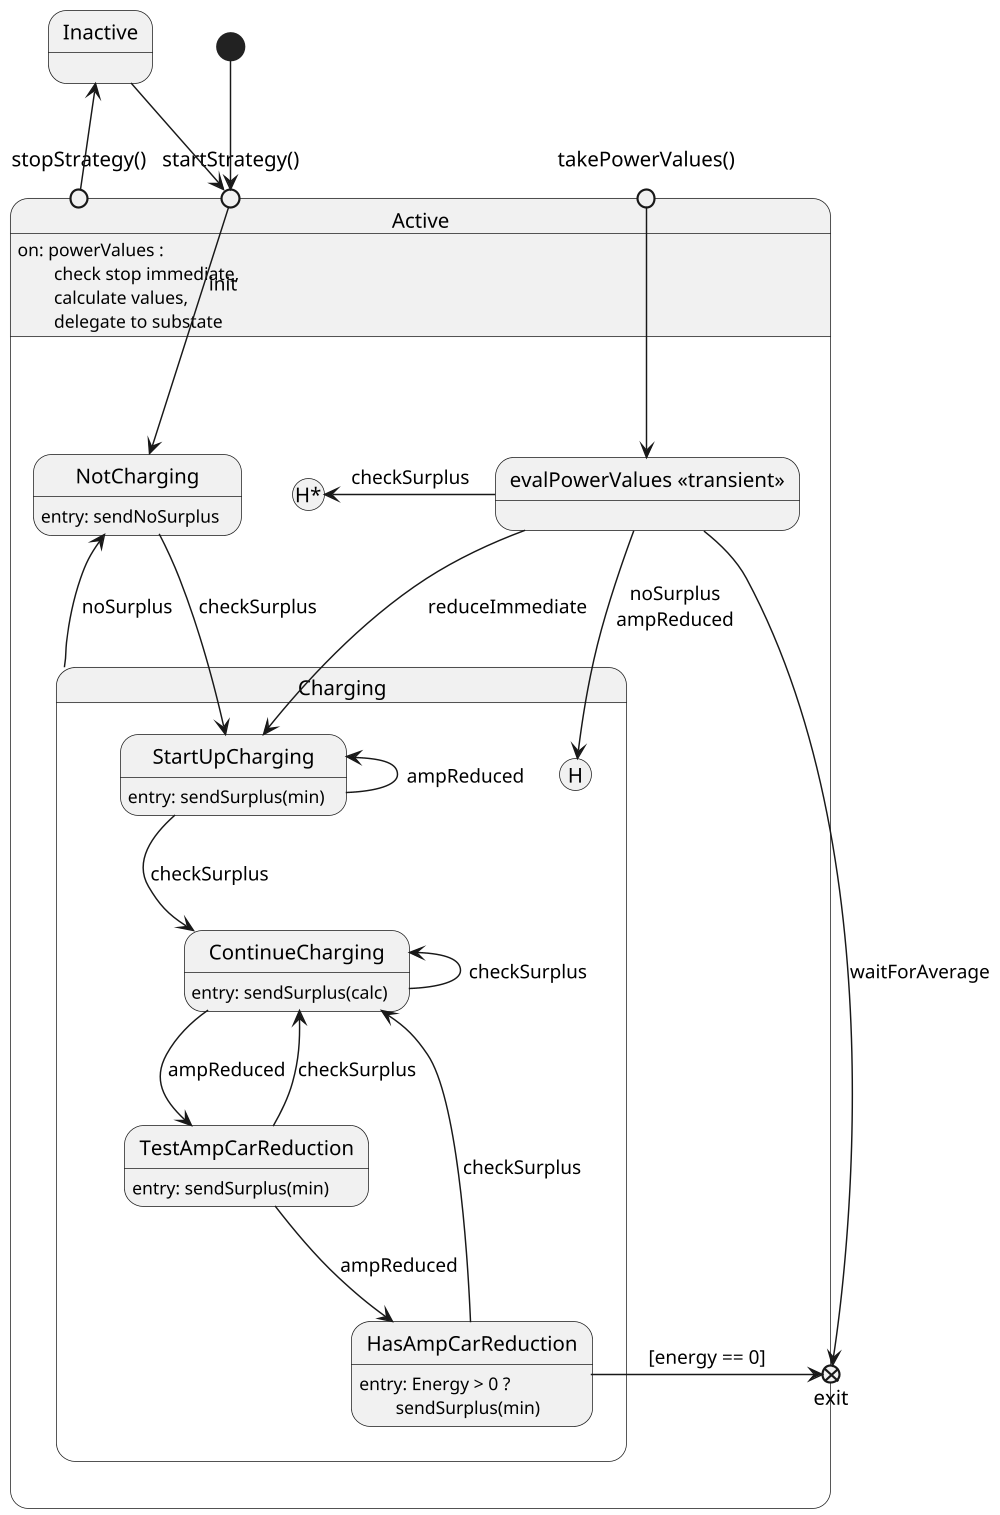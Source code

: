 @startuml
'https://plantuml.com/state-diagram

scale 1000 width
state "Inactive" as ia
'act -left-> act : [takePowerValues : eval]
state "Active" as act {

    act: on: powerValues : \n\tcheck stop immediate,\n\tcalculate values,\n\tdelegate to substate

    state "takePowerValues()" as pv <<entryPoint>>
    state "startStrategy()" as start <<entryPoint>>
    state "stopStrategy()" as stop <<entryPoint>>

    start -down-> nc : init


    state "NotCharging" as nc
    nc: entry: sendNoSurplus

 '   state "Filling Stack" as fill

    state "evalPowerValues <<transient>>" as eval

    state "Charging" as charge {

        state "StartUpCharging" as sc
        sc: entry: sendSurplus(min)

        state "ContinueCharging" as ch
        ch: entry: sendSurplus(calc)

        state "TestAmpCarReduction" as tr
        tr: entry: sendSurplus(min)

        state "HasAmpCarReduction" as hr
        hr: entry: Energy > 0 ?\n\tsendSurplus(min)
        nc --> sc : checkSurplus

        eval --> [H] : noSurplus\nampReduced

    }
    state exit <<exitPoint>>

    eval -left-> [H*] : checkSurplus
    eval --> exit : waitForAverage
    eval -down-> sc : reduceImmediate

    charge -up-> nc : noSurplus

    sc -down-> ch : checkSurplus
    sc -up-> sc : ampReduced
    ch -left-> ch : checkSurplus
    ch -down-> tr : ampReduced
    tr -up-> ch : checkSurplus
    tr -down-> hr : ampReduced
    hr -up-> ch : checkSurplus
    hr -right-> exit : [energy == 0]
}

pv --> eval
[*] -down-> start
'exit -down-> [*] : [stopStrategy]
stop -up-> ia
ia -down-> start
'stop -up-> [*]
@enduml